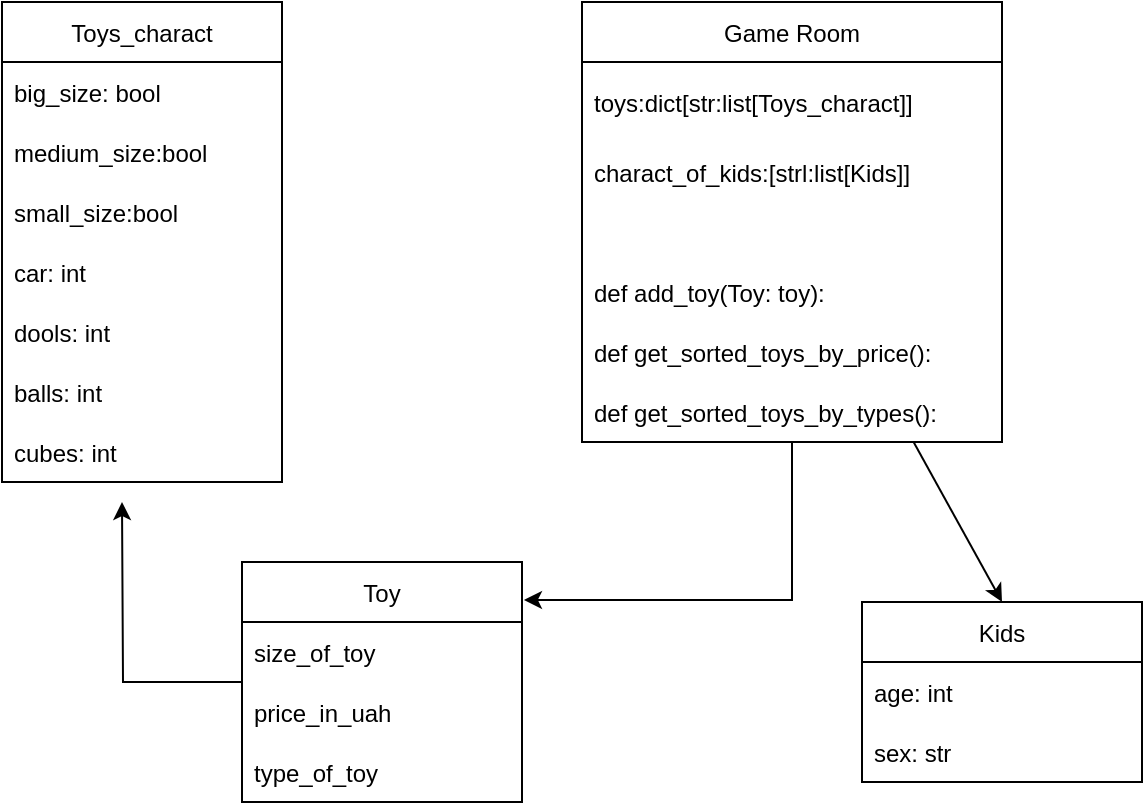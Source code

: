<mxfile version="16.4.7" type="device"><diagram id="W6-IvVZeMOHKboFh4th3" name="Page-1"><mxGraphModel dx="868" dy="482" grid="1" gridSize="10" guides="1" tooltips="1" connect="1" arrows="1" fold="1" page="1" pageScale="1" pageWidth="827" pageHeight="1169" math="0" shadow="0"><root><mxCell id="0"/><mxCell id="1" parent="0"/><mxCell id="TC6aKB95iXtpAi3LmfW4-33" style="edgeStyle=none;rounded=0;orthogonalLoop=1;jettySize=auto;html=1;entryX=1.007;entryY=0.158;entryDx=0;entryDy=0;entryPerimeter=0;" edge="1" parent="1" source="TC6aKB95iXtpAi3LmfW4-1" target="TC6aKB95iXtpAi3LmfW4-24"><mxGeometry relative="1" as="geometry"><Array as="points"><mxPoint x="535" y="319"/></Array></mxGeometry></mxCell><mxCell id="TC6aKB95iXtpAi3LmfW4-35" style="edgeStyle=none;rounded=0;orthogonalLoop=1;jettySize=auto;html=1;entryX=0.5;entryY=0;entryDx=0;entryDy=0;" edge="1" parent="1" source="TC6aKB95iXtpAi3LmfW4-1" target="TC6aKB95iXtpAi3LmfW4-14"><mxGeometry relative="1" as="geometry"/></mxCell><mxCell id="TC6aKB95iXtpAi3LmfW4-1" value="Game Room" style="swimlane;fontStyle=0;childLayout=stackLayout;horizontal=1;startSize=30;horizontalStack=0;resizeParent=1;resizeParentMax=0;resizeLast=0;collapsible=1;marginBottom=0;" vertex="1" parent="1"><mxGeometry x="430" y="20" width="210" height="220" as="geometry"/></mxCell><mxCell id="TC6aKB95iXtpAi3LmfW4-2" value="toys:dict[str:list[Toys_charact]]    " style="text;strokeColor=none;fillColor=none;align=left;verticalAlign=middle;spacingLeft=4;spacingRight=4;overflow=hidden;points=[[0,0.5],[1,0.5]];portConstraint=eastwest;rotatable=0;" vertex="1" parent="TC6aKB95iXtpAi3LmfW4-1"><mxGeometry y="30" width="210" height="40" as="geometry"/></mxCell><mxCell id="TC6aKB95iXtpAi3LmfW4-3" value="charact_of_kids:[strl:list[Kids]]" style="text;strokeColor=none;fillColor=none;align=left;verticalAlign=middle;spacingLeft=4;spacingRight=4;overflow=hidden;points=[[0,0.5],[1,0.5]];portConstraint=eastwest;rotatable=0;" vertex="1" parent="TC6aKB95iXtpAi3LmfW4-1"><mxGeometry y="70" width="210" height="30" as="geometry"/></mxCell><mxCell id="TC6aKB95iXtpAi3LmfW4-22" style="text;strokeColor=none;fillColor=none;align=left;verticalAlign=middle;spacingLeft=4;spacingRight=4;overflow=hidden;points=[[0,0.5],[1,0.5]];portConstraint=eastwest;rotatable=0;" vertex="1" parent="TC6aKB95iXtpAi3LmfW4-1"><mxGeometry y="100" width="210" height="30" as="geometry"/></mxCell><mxCell id="TC6aKB95iXtpAi3LmfW4-23" value="def add_toy(Toy: toy):    " style="text;strokeColor=none;fillColor=none;align=left;verticalAlign=middle;spacingLeft=4;spacingRight=4;overflow=hidden;points=[[0,0.5],[1,0.5]];portConstraint=eastwest;rotatable=0;" vertex="1" parent="TC6aKB95iXtpAi3LmfW4-1"><mxGeometry y="130" width="210" height="30" as="geometry"/></mxCell><mxCell id="TC6aKB95iXtpAi3LmfW4-29" value="def get_sorted_toys_by_price(): " style="text;strokeColor=none;fillColor=none;align=left;verticalAlign=middle;spacingLeft=4;spacingRight=4;overflow=hidden;points=[[0,0.5],[1,0.5]];portConstraint=eastwest;rotatable=0;" vertex="1" parent="TC6aKB95iXtpAi3LmfW4-1"><mxGeometry y="160" width="210" height="30" as="geometry"/></mxCell><mxCell id="TC6aKB95iXtpAi3LmfW4-30" value="def get_sorted_toys_by_types(): " style="text;strokeColor=none;fillColor=none;align=left;verticalAlign=middle;spacingLeft=4;spacingRight=4;overflow=hidden;points=[[0,0.5],[1,0.5]];portConstraint=eastwest;rotatable=0;" vertex="1" parent="TC6aKB95iXtpAi3LmfW4-1"><mxGeometry y="190" width="210" height="30" as="geometry"/></mxCell><mxCell id="TC6aKB95iXtpAi3LmfW4-7" value="Toys_charact" style="swimlane;fontStyle=0;childLayout=stackLayout;horizontal=1;startSize=30;horizontalStack=0;resizeParent=1;resizeParentMax=0;resizeLast=0;collapsible=1;marginBottom=0;" vertex="1" parent="1"><mxGeometry x="140" y="20" width="140" height="240" as="geometry"><mxRectangle x="290" y="230" width="100" height="30" as="alternateBounds"/></mxGeometry></mxCell><mxCell id="TC6aKB95iXtpAi3LmfW4-8" value="big_size: bool    " style="text;strokeColor=none;fillColor=none;align=left;verticalAlign=middle;spacingLeft=4;spacingRight=4;overflow=hidden;points=[[0,0.5],[1,0.5]];portConstraint=eastwest;rotatable=0;" vertex="1" parent="TC6aKB95iXtpAi3LmfW4-7"><mxGeometry y="30" width="140" height="30" as="geometry"/></mxCell><mxCell id="TC6aKB95iXtpAi3LmfW4-18" value="medium_size:bool" style="text;strokeColor=none;fillColor=none;align=left;verticalAlign=middle;spacingLeft=4;spacingRight=4;overflow=hidden;points=[[0,0.5],[1,0.5]];portConstraint=eastwest;rotatable=0;" vertex="1" parent="TC6aKB95iXtpAi3LmfW4-7"><mxGeometry y="60" width="140" height="30" as="geometry"/></mxCell><mxCell id="TC6aKB95iXtpAi3LmfW4-19" value="small_size:bool" style="text;strokeColor=none;fillColor=none;align=left;verticalAlign=middle;spacingLeft=4;spacingRight=4;overflow=hidden;points=[[0,0.5],[1,0.5]];portConstraint=eastwest;rotatable=0;" vertex="1" parent="TC6aKB95iXtpAi3LmfW4-7"><mxGeometry y="90" width="140" height="30" as="geometry"/></mxCell><mxCell id="TC6aKB95iXtpAi3LmfW4-9" value="car: int" style="text;strokeColor=none;fillColor=none;align=left;verticalAlign=middle;spacingLeft=4;spacingRight=4;overflow=hidden;points=[[0,0.5],[1,0.5]];portConstraint=eastwest;rotatable=0;" vertex="1" parent="TC6aKB95iXtpAi3LmfW4-7"><mxGeometry y="120" width="140" height="30" as="geometry"/></mxCell><mxCell id="TC6aKB95iXtpAi3LmfW4-10" value="dools: int" style="text;strokeColor=none;fillColor=none;align=left;verticalAlign=middle;spacingLeft=4;spacingRight=4;overflow=hidden;points=[[0,0.5],[1,0.5]];portConstraint=eastwest;rotatable=0;" vertex="1" parent="TC6aKB95iXtpAi3LmfW4-7"><mxGeometry y="150" width="140" height="30" as="geometry"/></mxCell><mxCell id="TC6aKB95iXtpAi3LmfW4-11" value="balls: int" style="text;strokeColor=none;fillColor=none;align=left;verticalAlign=middle;spacingLeft=4;spacingRight=4;overflow=hidden;points=[[0,0.5],[1,0.5]];portConstraint=eastwest;rotatable=0;" vertex="1" parent="TC6aKB95iXtpAi3LmfW4-7"><mxGeometry y="180" width="140" height="30" as="geometry"/></mxCell><mxCell id="TC6aKB95iXtpAi3LmfW4-12" value="cubes: int" style="text;strokeColor=none;fillColor=none;align=left;verticalAlign=middle;spacingLeft=4;spacingRight=4;overflow=hidden;points=[[0,0.5],[1,0.5]];portConstraint=eastwest;rotatable=0;" vertex="1" parent="TC6aKB95iXtpAi3LmfW4-7"><mxGeometry y="210" width="140" height="30" as="geometry"/></mxCell><mxCell id="TC6aKB95iXtpAi3LmfW4-14" value="Kids" style="swimlane;fontStyle=0;childLayout=stackLayout;horizontal=1;startSize=30;horizontalStack=0;resizeParent=1;resizeParentMax=0;resizeLast=0;collapsible=1;marginBottom=0;" vertex="1" parent="1"><mxGeometry x="570" y="320" width="140" height="90" as="geometry"/></mxCell><mxCell id="TC6aKB95iXtpAi3LmfW4-15" value="age: int    " style="text;strokeColor=none;fillColor=none;align=left;verticalAlign=middle;spacingLeft=4;spacingRight=4;overflow=hidden;points=[[0,0.5],[1,0.5]];portConstraint=eastwest;rotatable=0;" vertex="1" parent="TC6aKB95iXtpAi3LmfW4-14"><mxGeometry y="30" width="140" height="30" as="geometry"/></mxCell><mxCell id="TC6aKB95iXtpAi3LmfW4-16" value="sex: str" style="text;strokeColor=none;fillColor=none;align=left;verticalAlign=middle;spacingLeft=4;spacingRight=4;overflow=hidden;points=[[0,0.5],[1,0.5]];portConstraint=eastwest;rotatable=0;" vertex="1" parent="TC6aKB95iXtpAi3LmfW4-14"><mxGeometry y="60" width="140" height="30" as="geometry"/></mxCell><mxCell id="TC6aKB95iXtpAi3LmfW4-21" style="text;strokeColor=none;fillColor=none;align=left;verticalAlign=middle;spacingLeft=4;spacingRight=4;overflow=hidden;points=[[0,0.5],[1,0.5]];portConstraint=eastwest;rotatable=0;" vertex="1" parent="1"><mxGeometry x="430" y="120" width="210" height="30" as="geometry"/></mxCell><mxCell id="TC6aKB95iXtpAi3LmfW4-28" style="edgeStyle=orthogonalEdgeStyle;rounded=0;orthogonalLoop=1;jettySize=auto;html=1;" edge="1" parent="1" source="TC6aKB95iXtpAi3LmfW4-24"><mxGeometry relative="1" as="geometry"><mxPoint x="200" y="270" as="targetPoint"/></mxGeometry></mxCell><mxCell id="TC6aKB95iXtpAi3LmfW4-24" value="Toy" style="swimlane;fontStyle=0;childLayout=stackLayout;horizontal=1;startSize=30;horizontalStack=0;resizeParent=1;resizeParentMax=0;resizeLast=0;collapsible=1;marginBottom=0;" vertex="1" parent="1"><mxGeometry x="260" y="300" width="140" height="120" as="geometry"/></mxCell><mxCell id="TC6aKB95iXtpAi3LmfW4-25" value="size_of_toy" style="text;strokeColor=none;fillColor=none;align=left;verticalAlign=middle;spacingLeft=4;spacingRight=4;overflow=hidden;points=[[0,0.5],[1,0.5]];portConstraint=eastwest;rotatable=0;" vertex="1" parent="TC6aKB95iXtpAi3LmfW4-24"><mxGeometry y="30" width="140" height="30" as="geometry"/></mxCell><mxCell id="TC6aKB95iXtpAi3LmfW4-26" value="price_in_uah" style="text;strokeColor=none;fillColor=none;align=left;verticalAlign=middle;spacingLeft=4;spacingRight=4;overflow=hidden;points=[[0,0.5],[1,0.5]];portConstraint=eastwest;rotatable=0;" vertex="1" parent="TC6aKB95iXtpAi3LmfW4-24"><mxGeometry y="60" width="140" height="30" as="geometry"/></mxCell><mxCell id="TC6aKB95iXtpAi3LmfW4-27" value="type_of_toy" style="text;strokeColor=none;fillColor=none;align=left;verticalAlign=middle;spacingLeft=4;spacingRight=4;overflow=hidden;points=[[0,0.5],[1,0.5]];portConstraint=eastwest;rotatable=0;" vertex="1" parent="TC6aKB95iXtpAi3LmfW4-24"><mxGeometry y="90" width="140" height="30" as="geometry"/></mxCell></root></mxGraphModel></diagram></mxfile>